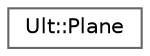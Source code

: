digraph "Graphical Class Hierarchy"
{
 // LATEX_PDF_SIZE
  bgcolor="transparent";
  edge [fontname=Helvetica,fontsize=10,labelfontname=Helvetica,labelfontsize=10];
  node [fontname=Helvetica,fontsize=10,shape=box,height=0.2,width=0.4];
  rankdir="LR";
  Node0 [id="Node000000",label="Ult::Plane",height=0.2,width=0.4,color="grey40", fillcolor="white", style="filled",URL="$class_ult_1_1_plane.html",tooltip=" "];
}
